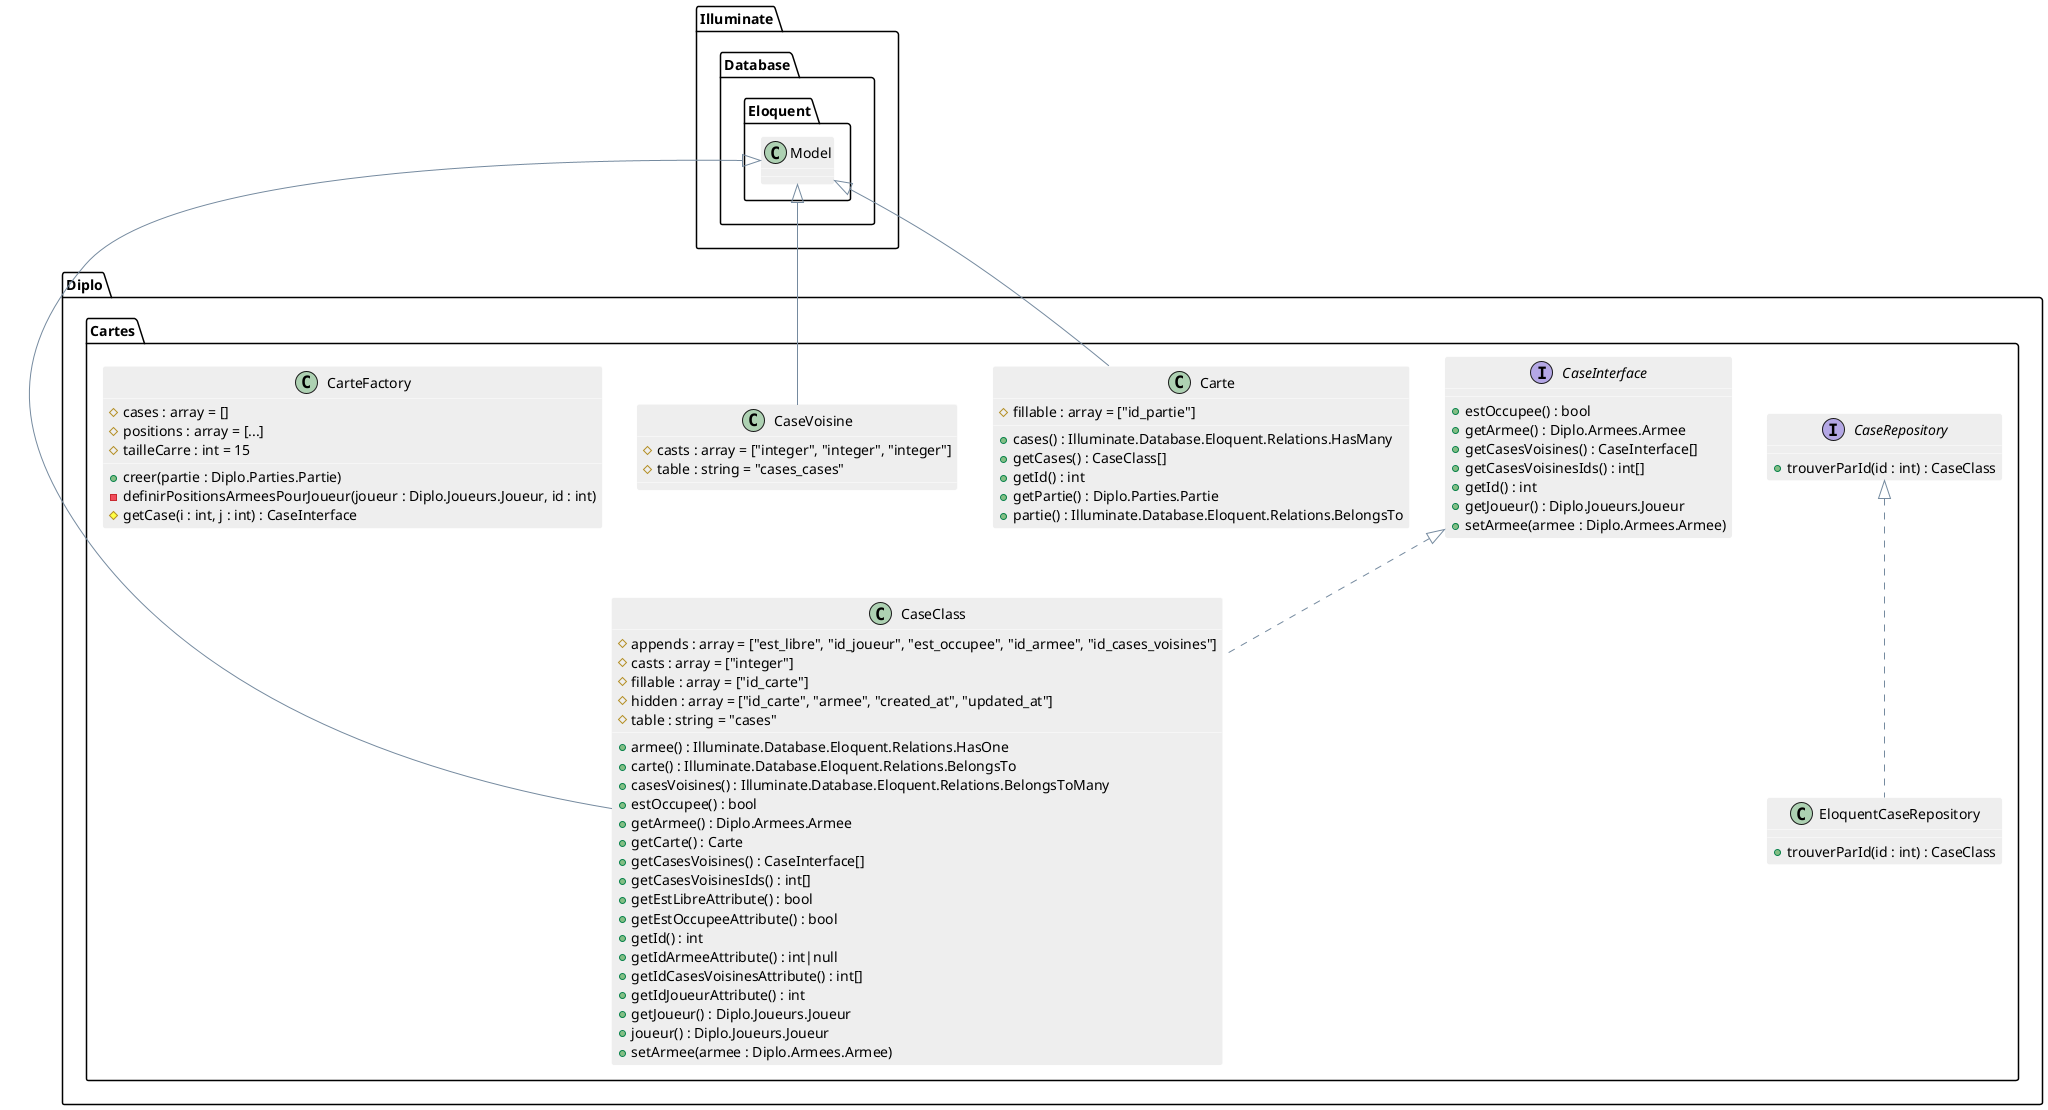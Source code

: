 @startuml

skinparam shadowing false
skinparam stereotypeCBackgroundColor #5B9BD5
' skinparam backgroundColor transparent

skinparam note {
  BackgroundColor #73AE42
  BorderColor #6CA43E
  FontColor white
}

skinparam class {
  BackgroundColor #EEEEEE
  ArrowColor #758A9F
  BorderColor #FFFFFF
}

skinparam sequence {
  ArrowColor #6CA43E

  LifeLineBorderColor #6CA43E
  LifeLineBackgroundColor #73AE42

  ParticipantBorderColor #2E75B5
  ParticipantBackgroundColor #5B9BD5

  ActorBorderColor #2E75B5
  ActorBackgroundColor #5B9BD5

  BoxLineColor #A5A5A5
}

skinparam state {
  BackgroundColor #EEEEEE
  ArrowColor #758A9F
  BorderColor #9E9E9E
}

skinparam usecase {
  BackgroundColor #EEEEEE
  BorderColor #9E9E9E

  ArrowColor #6CA43E
  ActorBorderColor #6CA43E
}

skinparam component {
  BackgroundColor #EEEEEE
  ArrowColor #758A9F
  BorderColor #9E9E9E
}

skinparam node {
  BackgroundColor #FFFFFF
  ArrowColor #758A9F
  BorderColor #9E9E9E
}

skinparam database {
  BackgroundColor #EEEEEE
  ArrowColor #758A9F
  BorderColor #9E9E9E
}
interface Diplo.Cartes.CaseRepository {
    +trouverParId(id : int) : CaseClass
}
class Diplo.Cartes.CaseClass {
    #appends : array = ["est_libre", "id_joueur", "est_occupee", "id_armee", "id_cases_voisines"]
    #casts : array = ["integer"]
    #fillable : array = ["id_carte"]
    #hidden : array = ["id_carte", "armee", "created_at", "updated_at"]
    #table : string = "cases"
    +armee() : Illuminate.Database.Eloquent.Relations.HasOne
    +carte() : Illuminate.Database.Eloquent.Relations.BelongsTo
    +casesVoisines() : Illuminate.Database.Eloquent.Relations.BelongsToMany
    +estOccupee() : bool
    +getArmee() : Diplo.Armees.Armee
    +getCarte() : Carte
    +getCasesVoisines() : CaseInterface[]
    +getCasesVoisinesIds() : int[]
    +getEstLibreAttribute() : bool
    +getEstOccupeeAttribute() : bool
    +getId() : int
    +getIdArmeeAttribute() : int|null
    +getIdCasesVoisinesAttribute() : int[]
    +getIdJoueurAttribute() : int
    +getJoueur() : Diplo.Joueurs.Joueur
    +joueur() : Diplo.Joueurs.Joueur
    +setArmee(armee : Diplo.Armees.Armee)
}
class Diplo.Cartes.CaseClass extends Illuminate.Database.Eloquent.Model
class Diplo.Cartes.CaseClass implements Diplo.Cartes.CaseInterface
class Diplo.Cartes.Carte {
    #fillable : array = ["id_partie"]
    +cases() : Illuminate.Database.Eloquent.Relations.HasMany
    +getCases() : CaseClass[]
    +getId() : int
    +getPartie() : Diplo.Parties.Partie
    +partie() : Illuminate.Database.Eloquent.Relations.BelongsTo
}
class Diplo.Cartes.Carte extends Illuminate.Database.Eloquent.Model
class Diplo.Cartes.CaseVoisine {
    #casts : array = ["integer", "integer", "integer"]
    #table : string = "cases_cases"
}
class Diplo.Cartes.CaseVoisine extends Illuminate.Database.Eloquent.Model
class Diplo.Cartes.EloquentCaseRepository {
    +trouverParId(id : int) : CaseClass
}
class Diplo.Cartes.EloquentCaseRepository implements Diplo.Cartes.CaseRepository
interface Diplo.Cartes.CaseInterface {
    +estOccupee() : bool
    +getArmee() : Diplo.Armees.Armee
    +getCasesVoisines() : CaseInterface[]
    +getCasesVoisinesIds() : int[]
    +getId() : int
    +getJoueur() : Diplo.Joueurs.Joueur
    +setArmee(armee : Diplo.Armees.Armee)
}
class Diplo.Cartes.CarteFactory {
    #cases : array = []
    #positions : array = [...]
    #tailleCarre : int = 15
    +creer(partie : Diplo.Parties.Partie)
    -definirPositionsArmeesPourJoueur(joueur : Diplo.Joueurs.Joueur, id : int)
    #getCase(i : int, j : int) : CaseInterface
}
@enduml
